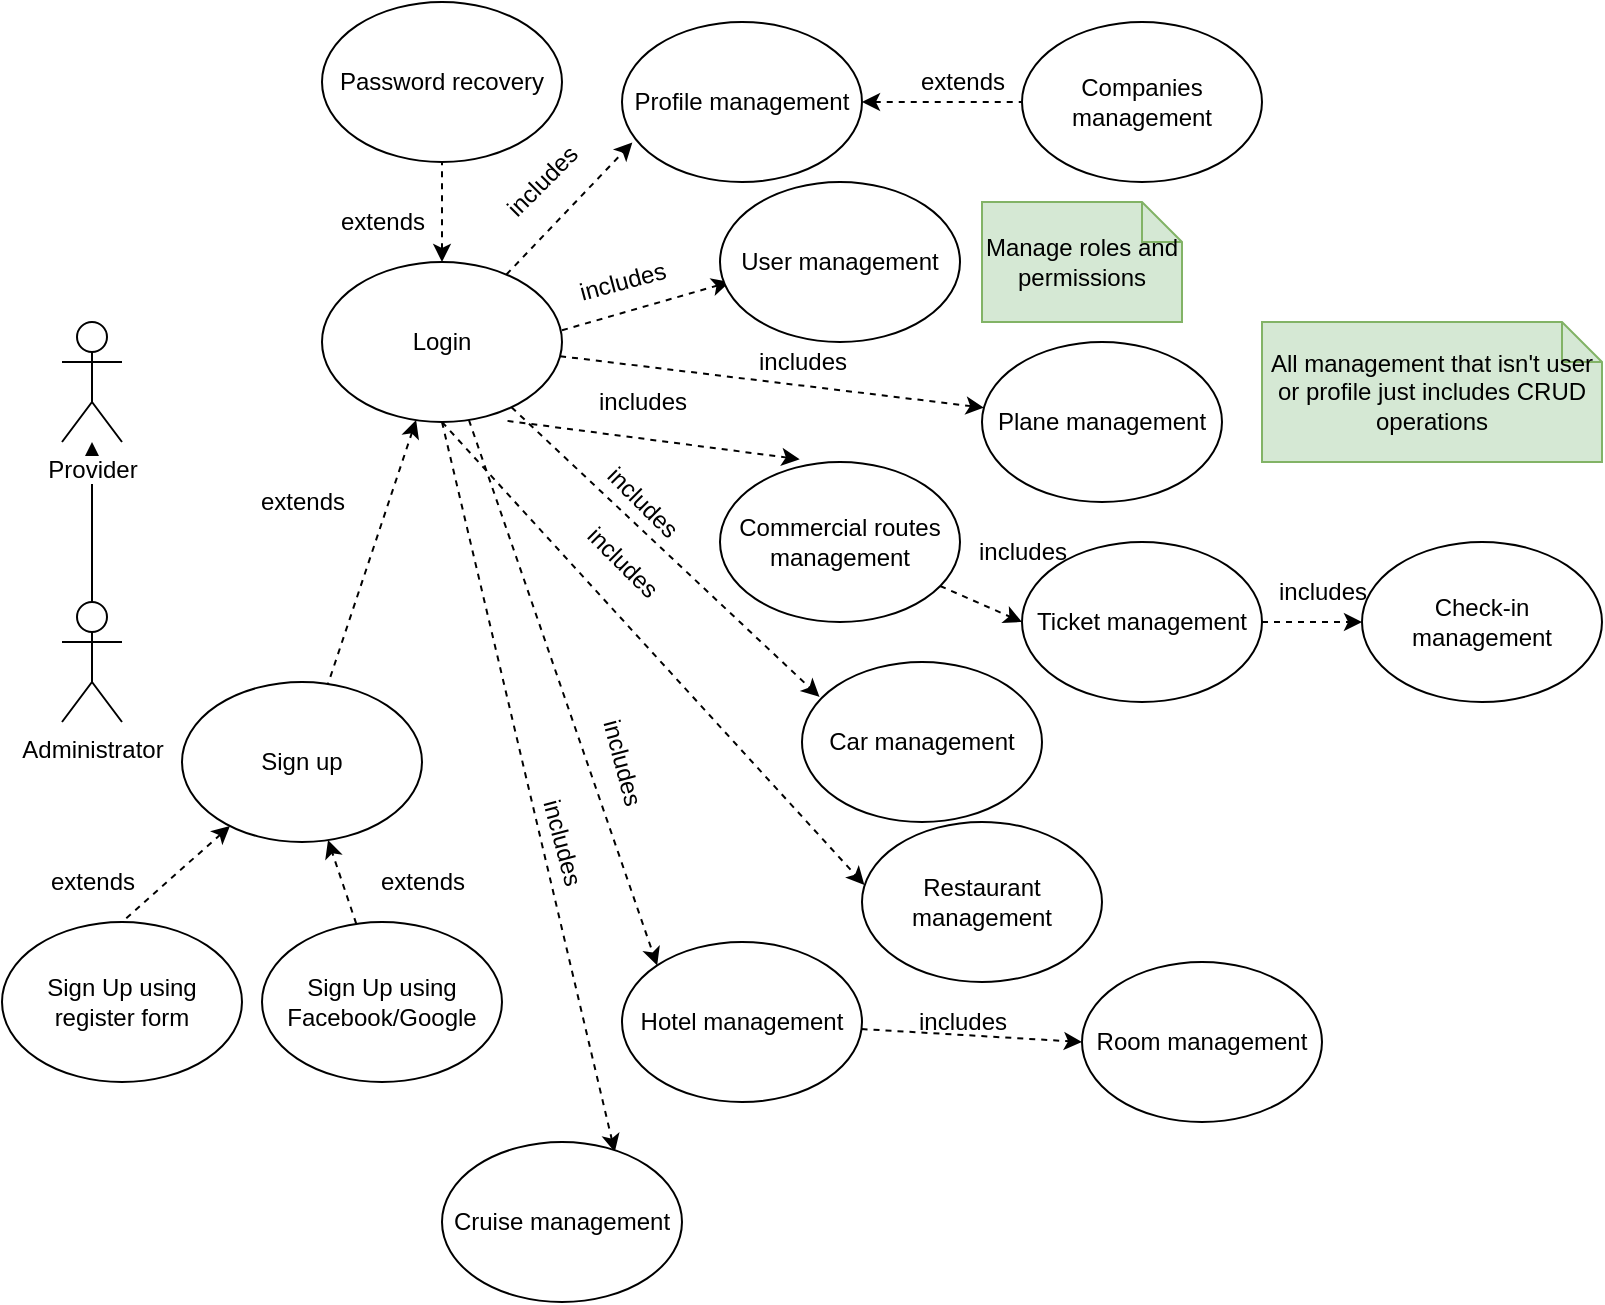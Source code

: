 <mxfile version="12.6.5" type="device"><diagram id="XQMltcapxJcs6Wrvf4_U" name="BackOffice"><mxGraphModel dx="1024" dy="592" grid="1" gridSize="10" guides="1" tooltips="1" connect="1" arrows="1" fold="1" page="1" pageScale="1" pageWidth="850" pageHeight="1100" math="0" shadow="0"><root><mxCell id="0"/><mxCell id="1" parent="0"/><mxCell id="0l9C73vyBvxh5OIg0_2U-3" value="" style="edgeStyle=orthogonalEdgeStyle;rounded=0;orthogonalLoop=1;jettySize=auto;html=1;endArrow=none;endFill=0;startArrow=classic;startFill=1;" parent="1" source="0l9C73vyBvxh5OIg0_2U-1" target="0l9C73vyBvxh5OIg0_2U-2" edge="1"><mxGeometry relative="1" as="geometry"/></mxCell><mxCell id="0l9C73vyBvxh5OIg0_2U-1" value="Provider" style="shape=umlActor;verticalLabelPosition=bottom;labelBackgroundColor=#ffffff;verticalAlign=top;html=1;outlineConnect=0;" parent="1" vertex="1"><mxGeometry x="70" y="170" width="30" height="60" as="geometry"/></mxCell><mxCell id="0l9C73vyBvxh5OIg0_2U-2" value="Administrator" style="shape=umlActor;verticalLabelPosition=bottom;labelBackgroundColor=#ffffff;verticalAlign=top;html=1;outlineConnect=0;" parent="1" vertex="1"><mxGeometry x="70" y="310" width="30" height="60" as="geometry"/></mxCell><mxCell id="0l9C73vyBvxh5OIg0_2U-6" style="rounded=0;orthogonalLoop=1;jettySize=auto;html=1;dashed=1;entryX=0.043;entryY=0.753;entryDx=0;entryDy=0;entryPerimeter=0;" parent="1" source="0l9C73vyBvxh5OIg0_2U-5" edge="1" target="0l9C73vyBvxh5OIg0_2U-8"><mxGeometry relative="1" as="geometry"><mxPoint x="380" y="110" as="targetPoint"/></mxGeometry></mxCell><mxCell id="0l9C73vyBvxh5OIg0_2U-9" style="edgeStyle=none;rounded=0;orthogonalLoop=1;jettySize=auto;html=1;dashed=1;endArrow=none;endFill=0;startArrow=classic;startFill=1;" parent="1" source="0l9C73vyBvxh5OIg0_2U-5" target="0l9C73vyBvxh5OIg0_2U-11" edge="1"><mxGeometry relative="1" as="geometry"><mxPoint x="390" y="240" as="targetPoint"/></mxGeometry></mxCell><mxCell id="0l9C73vyBvxh5OIg0_2U-13" style="edgeStyle=none;rounded=0;orthogonalLoop=1;jettySize=auto;html=1;dashed=1;startArrow=none;startFill=0;endArrow=classic;endFill=1;entryX=0;entryY=0.5;entryDx=0;entryDy=0;" parent="1" edge="1"><mxGeometry relative="1" as="geometry"><mxPoint x="403.91" y="150" as="targetPoint"/><mxPoint x="319.997" y="174.148" as="sourcePoint"/></mxGeometry></mxCell><mxCell id="8CAPWIGxfTst6J3kRRZJ-11" style="edgeStyle=none;rounded=0;orthogonalLoop=1;jettySize=auto;html=1;dashed=1;startArrow=none;startFill=0;endArrow=classic;endFill=1;entryX=0.073;entryY=0.218;entryDx=0;entryDy=0;entryPerimeter=0;" parent="1" source="0l9C73vyBvxh5OIg0_2U-5" target="8CAPWIGxfTst6J3kRRZJ-1" edge="1"><mxGeometry relative="1" as="geometry"><mxPoint x="360" y="530" as="targetPoint"/></mxGeometry></mxCell><mxCell id="8CAPWIGxfTst6J3kRRZJ-13" style="edgeStyle=none;rounded=0;orthogonalLoop=1;jettySize=auto;html=1;dashed=1;startArrow=none;startFill=0;endArrow=classic;endFill=1;entryX=0;entryY=0;entryDx=0;entryDy=0;" parent="1" source="0l9C73vyBvxh5OIg0_2U-5" target="8CAPWIGxfTst6J3kRRZJ-2" edge="1"><mxGeometry relative="1" as="geometry"><mxPoint x="320" y="600" as="targetPoint"/></mxGeometry></mxCell><mxCell id="8CAPWIGxfTst6J3kRRZJ-15" style="edgeStyle=none;rounded=0;orthogonalLoop=1;jettySize=auto;html=1;exitX=0.5;exitY=1;exitDx=0;exitDy=0;entryX=0.72;entryY=0.063;entryDx=0;entryDy=0;entryPerimeter=0;dashed=1;startArrow=none;startFill=0;endArrow=classic;endFill=1;" parent="1" source="0l9C73vyBvxh5OIg0_2U-5" target="8CAPWIGxfTst6J3kRRZJ-3" edge="1"><mxGeometry relative="1" as="geometry"/></mxCell><mxCell id="zDg2zckoNsQSZQ468vFZ-2" style="rounded=0;orthogonalLoop=1;jettySize=auto;html=1;exitX=0.5;exitY=1;exitDx=0;exitDy=0;entryX=0.01;entryY=0.393;entryDx=0;entryDy=0;entryPerimeter=0;dashed=1;" parent="1" source="0l9C73vyBvxh5OIg0_2U-5" target="zDg2zckoNsQSZQ468vFZ-1" edge="1"><mxGeometry relative="1" as="geometry"/></mxCell><mxCell id="YdJhL-WK8_InetcqaIWO-2" style="edgeStyle=orthogonalEdgeStyle;rounded=0;orthogonalLoop=1;jettySize=auto;html=1;exitX=0.5;exitY=0;exitDx=0;exitDy=0;entryX=0.5;entryY=1;entryDx=0;entryDy=0;dashed=1;endArrow=none;endFill=0;startArrow=classic;startFill=1;" parent="1" source="0l9C73vyBvxh5OIg0_2U-5" target="YdJhL-WK8_InetcqaIWO-1" edge="1"><mxGeometry relative="1" as="geometry"/></mxCell><mxCell id="0l9C73vyBvxh5OIg0_2U-5" value="Login" style="ellipse;whiteSpace=wrap;html=1;" parent="1" vertex="1"><mxGeometry x="200" y="140" width="120" height="80" as="geometry"/></mxCell><mxCell id="0l9C73vyBvxh5OIg0_2U-7" value="includes" style="text;html=1;align=center;verticalAlign=middle;resizable=0;points=[];autosize=1;rotation=-45;" parent="1" vertex="1"><mxGeometry x="280" y="90" width="60" height="20" as="geometry"/></mxCell><mxCell id="y1YBTG_VmKoHJiADoF3X-2" style="rounded=0;orthogonalLoop=1;jettySize=auto;html=1;endArrow=none;endFill=0;startArrow=classic;startFill=1;dashed=1;" parent="1" source="0l9C73vyBvxh5OIg0_2U-8" target="y1YBTG_VmKoHJiADoF3X-1" edge="1"><mxGeometry relative="1" as="geometry"/></mxCell><mxCell id="0l9C73vyBvxh5OIg0_2U-8" value="Profile management" style="ellipse;whiteSpace=wrap;html=1;" parent="1" vertex="1"><mxGeometry x="350" y="20" width="120" height="80" as="geometry"/></mxCell><mxCell id="0l9C73vyBvxh5OIg0_2U-10" value="extends" style="text;html=1;align=center;verticalAlign=middle;resizable=0;points=[];autosize=1;rotation=0;" parent="1" vertex="1"><mxGeometry x="160" y="250" width="60" height="20" as="geometry"/></mxCell><mxCell id="O6UTQf-CGzyKDPZWdMcT-2" style="edgeStyle=none;rounded=0;orthogonalLoop=1;jettySize=auto;html=1;dashed=1;endArrow=none;endFill=0;startArrow=classic;startFill=1;entryX=0.5;entryY=0;entryDx=0;entryDy=0;" edge="1" parent="1" source="0l9C73vyBvxh5OIg0_2U-11" target="O6UTQf-CGzyKDPZWdMcT-3"><mxGeometry relative="1" as="geometry"><mxPoint x="190" y="500" as="targetPoint"/></mxGeometry></mxCell><mxCell id="0l9C73vyBvxh5OIg0_2U-11" value="Sign up" style="ellipse;whiteSpace=wrap;html=1;" parent="1" vertex="1"><mxGeometry x="130" y="350" width="120" height="80" as="geometry"/></mxCell><mxCell id="0l9C73vyBvxh5OIg0_2U-14" value="User management" style="ellipse;whiteSpace=wrap;html=1;" parent="1" vertex="1"><mxGeometry x="399" y="100" width="120" height="80" as="geometry"/></mxCell><mxCell id="0l9C73vyBvxh5OIg0_2U-15" value="Manage roles and permissions" style="shape=note;size=20;whiteSpace=wrap;html=1;fillColor=#d5e8d4;strokeColor=#82b366;" parent="1" vertex="1"><mxGeometry x="530" y="110" width="100" height="60" as="geometry"/></mxCell><mxCell id="0l9C73vyBvxh5OIg0_2U-16" value="includes" style="text;html=1;align=center;verticalAlign=middle;resizable=0;points=[];autosize=1;rotation=-15;" parent="1" vertex="1"><mxGeometry x="320" y="140" width="60" height="20" as="geometry"/></mxCell><mxCell id="0l9C73vyBvxh5OIg0_2U-17" style="edgeStyle=none;rounded=0;orthogonalLoop=1;jettySize=auto;html=1;dashed=1;startArrow=none;startFill=0;endArrow=classic;endFill=1;" parent="1" source="0l9C73vyBvxh5OIg0_2U-5" edge="1" target="0l9C73vyBvxh5OIg0_2U-19"><mxGeometry relative="1" as="geometry"><mxPoint x="470" y="330" as="targetPoint"/><mxPoint x="329.659" y="194.261" as="sourcePoint"/></mxGeometry></mxCell><mxCell id="0l9C73vyBvxh5OIg0_2U-18" value="includes" style="text;html=1;align=center;verticalAlign=middle;resizable=0;points=[];autosize=1;rotation=0;" parent="1" vertex="1"><mxGeometry x="410" y="180" width="60" height="20" as="geometry"/></mxCell><mxCell id="0l9C73vyBvxh5OIg0_2U-19" value="Plane management" style="ellipse;whiteSpace=wrap;html=1;" parent="1" vertex="1"><mxGeometry x="530" y="180" width="120" height="80" as="geometry"/></mxCell><mxCell id="0l9C73vyBvxh5OIg0_2U-20" value="All management that isn't user or profile just includes CRUD operations" style="shape=note;size=20;whiteSpace=wrap;html=1;fillColor=#d5e8d4;strokeColor=#82b366;" parent="1" vertex="1"><mxGeometry x="670" y="170" width="170" height="70" as="geometry"/></mxCell><mxCell id="8CAPWIGxfTst6J3kRRZJ-6" style="edgeStyle=none;rounded=0;orthogonalLoop=1;jettySize=auto;html=1;entryX=0;entryY=0.5;entryDx=0;entryDy=0;dashed=1;startArrow=none;startFill=0;endArrow=classic;endFill=1;" parent="1" source="0l9C73vyBvxh5OIg0_2U-21" target="0l9C73vyBvxh5OIg0_2U-23" edge="1"><mxGeometry relative="1" as="geometry"/></mxCell><mxCell id="0l9C73vyBvxh5OIg0_2U-21" value="Commercial routes management" style="ellipse;whiteSpace=wrap;html=1;" parent="1" vertex="1"><mxGeometry x="399" y="240" width="120" height="80" as="geometry"/></mxCell><mxCell id="0l9C73vyBvxh5OIg0_2U-22" value="Check-in management" style="ellipse;whiteSpace=wrap;html=1;" parent="1" vertex="1"><mxGeometry x="720" y="280" width="120" height="80" as="geometry"/></mxCell><mxCell id="8CAPWIGxfTst6J3kRRZJ-7" style="edgeStyle=none;rounded=0;orthogonalLoop=1;jettySize=auto;html=1;exitX=1;exitY=0.5;exitDx=0;exitDy=0;entryX=0;entryY=0.5;entryDx=0;entryDy=0;dashed=1;startArrow=none;startFill=0;endArrow=classic;endFill=1;" parent="1" source="0l9C73vyBvxh5OIg0_2U-23" target="0l9C73vyBvxh5OIg0_2U-22" edge="1"><mxGeometry relative="1" as="geometry"/></mxCell><mxCell id="0l9C73vyBvxh5OIg0_2U-23" value="Ticket management" style="ellipse;whiteSpace=wrap;html=1;" parent="1" vertex="1"><mxGeometry x="550" y="280" width="120" height="80" as="geometry"/></mxCell><mxCell id="8CAPWIGxfTst6J3kRRZJ-1" value="Car management" style="ellipse;whiteSpace=wrap;html=1;" parent="1" vertex="1"><mxGeometry x="440" y="340" width="120" height="80" as="geometry"/></mxCell><mxCell id="s2b58YbzwsAOEqDLXBNL-1" style="rounded=0;orthogonalLoop=1;jettySize=auto;html=1;endArrow=classic;endFill=1;dashed=1;entryX=0;entryY=0.5;entryDx=0;entryDy=0;" parent="1" source="8CAPWIGxfTst6J3kRRZJ-2" edge="1" target="s2b58YbzwsAOEqDLXBNL-3"><mxGeometry relative="1" as="geometry"><mxPoint x="570" y="540" as="targetPoint"/></mxGeometry></mxCell><mxCell id="8CAPWIGxfTst6J3kRRZJ-2" value="Hotel management" style="ellipse;whiteSpace=wrap;html=1;" parent="1" vertex="1"><mxGeometry x="350" y="480" width="120" height="80" as="geometry"/></mxCell><mxCell id="8CAPWIGxfTst6J3kRRZJ-3" value="Cruise management" style="ellipse;whiteSpace=wrap;html=1;" parent="1" vertex="1"><mxGeometry x="260" y="580" width="120" height="80" as="geometry"/></mxCell><mxCell id="8CAPWIGxfTst6J3kRRZJ-4" style="edgeStyle=none;rounded=0;orthogonalLoop=1;jettySize=auto;html=1;dashed=1;startArrow=none;startFill=0;endArrow=classic;endFill=1;exitX=0.773;exitY=0.993;exitDx=0;exitDy=0;exitPerimeter=0;entryX=0.332;entryY=-0.017;entryDx=0;entryDy=0;entryPerimeter=0;" parent="1" source="0l9C73vyBvxh5OIg0_2U-5" target="0l9C73vyBvxh5OIg0_2U-21" edge="1"><mxGeometry relative="1" as="geometry"><mxPoint x="400" y="350" as="targetPoint"/><mxPoint x="310.939" y="219.242" as="sourcePoint"/></mxGeometry></mxCell><mxCell id="8CAPWIGxfTst6J3kRRZJ-8" value="includes" style="text;html=1;align=center;verticalAlign=middle;resizable=0;points=[];autosize=1;rotation=0;" parent="1" vertex="1"><mxGeometry x="330" y="200" width="60" height="20" as="geometry"/></mxCell><mxCell id="8CAPWIGxfTst6J3kRRZJ-9" value="includes" style="text;html=1;align=center;verticalAlign=middle;resizable=0;points=[];autosize=1;rotation=0;" parent="1" vertex="1"><mxGeometry x="520" y="275" width="60" height="20" as="geometry"/></mxCell><mxCell id="8CAPWIGxfTst6J3kRRZJ-10" value="includes" style="text;html=1;align=center;verticalAlign=middle;resizable=0;points=[];autosize=1;rotation=0;" parent="1" vertex="1"><mxGeometry x="670" y="295" width="60" height="20" as="geometry"/></mxCell><mxCell id="8CAPWIGxfTst6J3kRRZJ-12" value="includes" style="text;html=1;align=center;verticalAlign=middle;resizable=0;points=[];autosize=1;rotation=45;" parent="1" vertex="1"><mxGeometry x="330" y="250" width="60" height="20" as="geometry"/></mxCell><mxCell id="8CAPWIGxfTst6J3kRRZJ-14" value="includes" style="text;html=1;align=center;verticalAlign=middle;resizable=0;points=[];autosize=1;rotation=45;" parent="1" vertex="1"><mxGeometry x="320" y="280" width="60" height="20" as="geometry"/></mxCell><mxCell id="8CAPWIGxfTst6J3kRRZJ-16" value="includes" style="text;html=1;align=center;verticalAlign=middle;resizable=0;points=[];autosize=1;rotation=75;" parent="1" vertex="1"><mxGeometry x="290" y="420" width="60" height="20" as="geometry"/></mxCell><mxCell id="zDg2zckoNsQSZQ468vFZ-1" value="Restaurant management" style="ellipse;whiteSpace=wrap;html=1;" parent="1" vertex="1"><mxGeometry x="470" y="420" width="120" height="80" as="geometry"/></mxCell><mxCell id="zDg2zckoNsQSZQ468vFZ-3" value="includes" style="text;html=1;align=center;verticalAlign=middle;resizable=0;points=[];autosize=1;rotation=75;" parent="1" vertex="1"><mxGeometry x="320" y="380" width="60" height="20" as="geometry"/></mxCell><mxCell id="YdJhL-WK8_InetcqaIWO-1" value="Password recovery" style="ellipse;whiteSpace=wrap;html=1;" parent="1" vertex="1"><mxGeometry x="200" y="10" width="120" height="80" as="geometry"/></mxCell><mxCell id="YdJhL-WK8_InetcqaIWO-3" value="extends" style="text;html=1;align=center;verticalAlign=middle;resizable=0;points=[];autosize=1;rotation=0;" parent="1" vertex="1"><mxGeometry x="200" y="110" width="60" height="20" as="geometry"/></mxCell><mxCell id="y1YBTG_VmKoHJiADoF3X-1" value="Companies management" style="ellipse;whiteSpace=wrap;html=1;" parent="1" vertex="1"><mxGeometry x="550" y="20" width="120" height="80" as="geometry"/></mxCell><mxCell id="y1YBTG_VmKoHJiADoF3X-3" value="extends" style="text;html=1;align=center;verticalAlign=middle;resizable=0;points=[];autosize=1;rotation=0;" parent="1" vertex="1"><mxGeometry x="490" y="40" width="60" height="20" as="geometry"/></mxCell><mxCell id="s2b58YbzwsAOEqDLXBNL-2" value="includes" style="text;html=1;align=center;verticalAlign=middle;resizable=0;points=[];autosize=1;" parent="1" vertex="1"><mxGeometry x="490" y="510" width="60" height="20" as="geometry"/></mxCell><mxCell id="s2b58YbzwsAOEqDLXBNL-3" value="Room management" style="ellipse;whiteSpace=wrap;html=1;" parent="1" vertex="1"><mxGeometry x="580" y="490" width="120" height="80" as="geometry"/></mxCell><mxCell id="O6UTQf-CGzyKDPZWdMcT-3" value="Sign Up using register form" style="ellipse;whiteSpace=wrap;html=1;" vertex="1" parent="1"><mxGeometry x="40" y="470" width="120" height="80" as="geometry"/></mxCell><mxCell id="O6UTQf-CGzyKDPZWdMcT-5" value="" style="edgeStyle=none;rounded=0;orthogonalLoop=1;jettySize=auto;html=1;dashed=1;startArrow=none;startFill=0;endArrow=classic;endFill=1;" edge="1" parent="1" source="O6UTQf-CGzyKDPZWdMcT-4" target="0l9C73vyBvxh5OIg0_2U-11"><mxGeometry relative="1" as="geometry"/></mxCell><mxCell id="O6UTQf-CGzyKDPZWdMcT-4" value="Sign Up using Facebook/Google" style="ellipse;whiteSpace=wrap;html=1;" vertex="1" parent="1"><mxGeometry x="170" y="470" width="120" height="80" as="geometry"/></mxCell><mxCell id="O6UTQf-CGzyKDPZWdMcT-6" value="extends" style="text;html=1;align=center;verticalAlign=middle;resizable=0;points=[];autosize=1;rotation=0;" vertex="1" parent="1"><mxGeometry x="55" y="440" width="60" height="20" as="geometry"/></mxCell><mxCell id="O6UTQf-CGzyKDPZWdMcT-7" value="extends" style="text;html=1;align=center;verticalAlign=middle;resizable=0;points=[];autosize=1;rotation=0;" vertex="1" parent="1"><mxGeometry x="220" y="440" width="60" height="20" as="geometry"/></mxCell></root></mxGraphModel></diagram></mxfile>